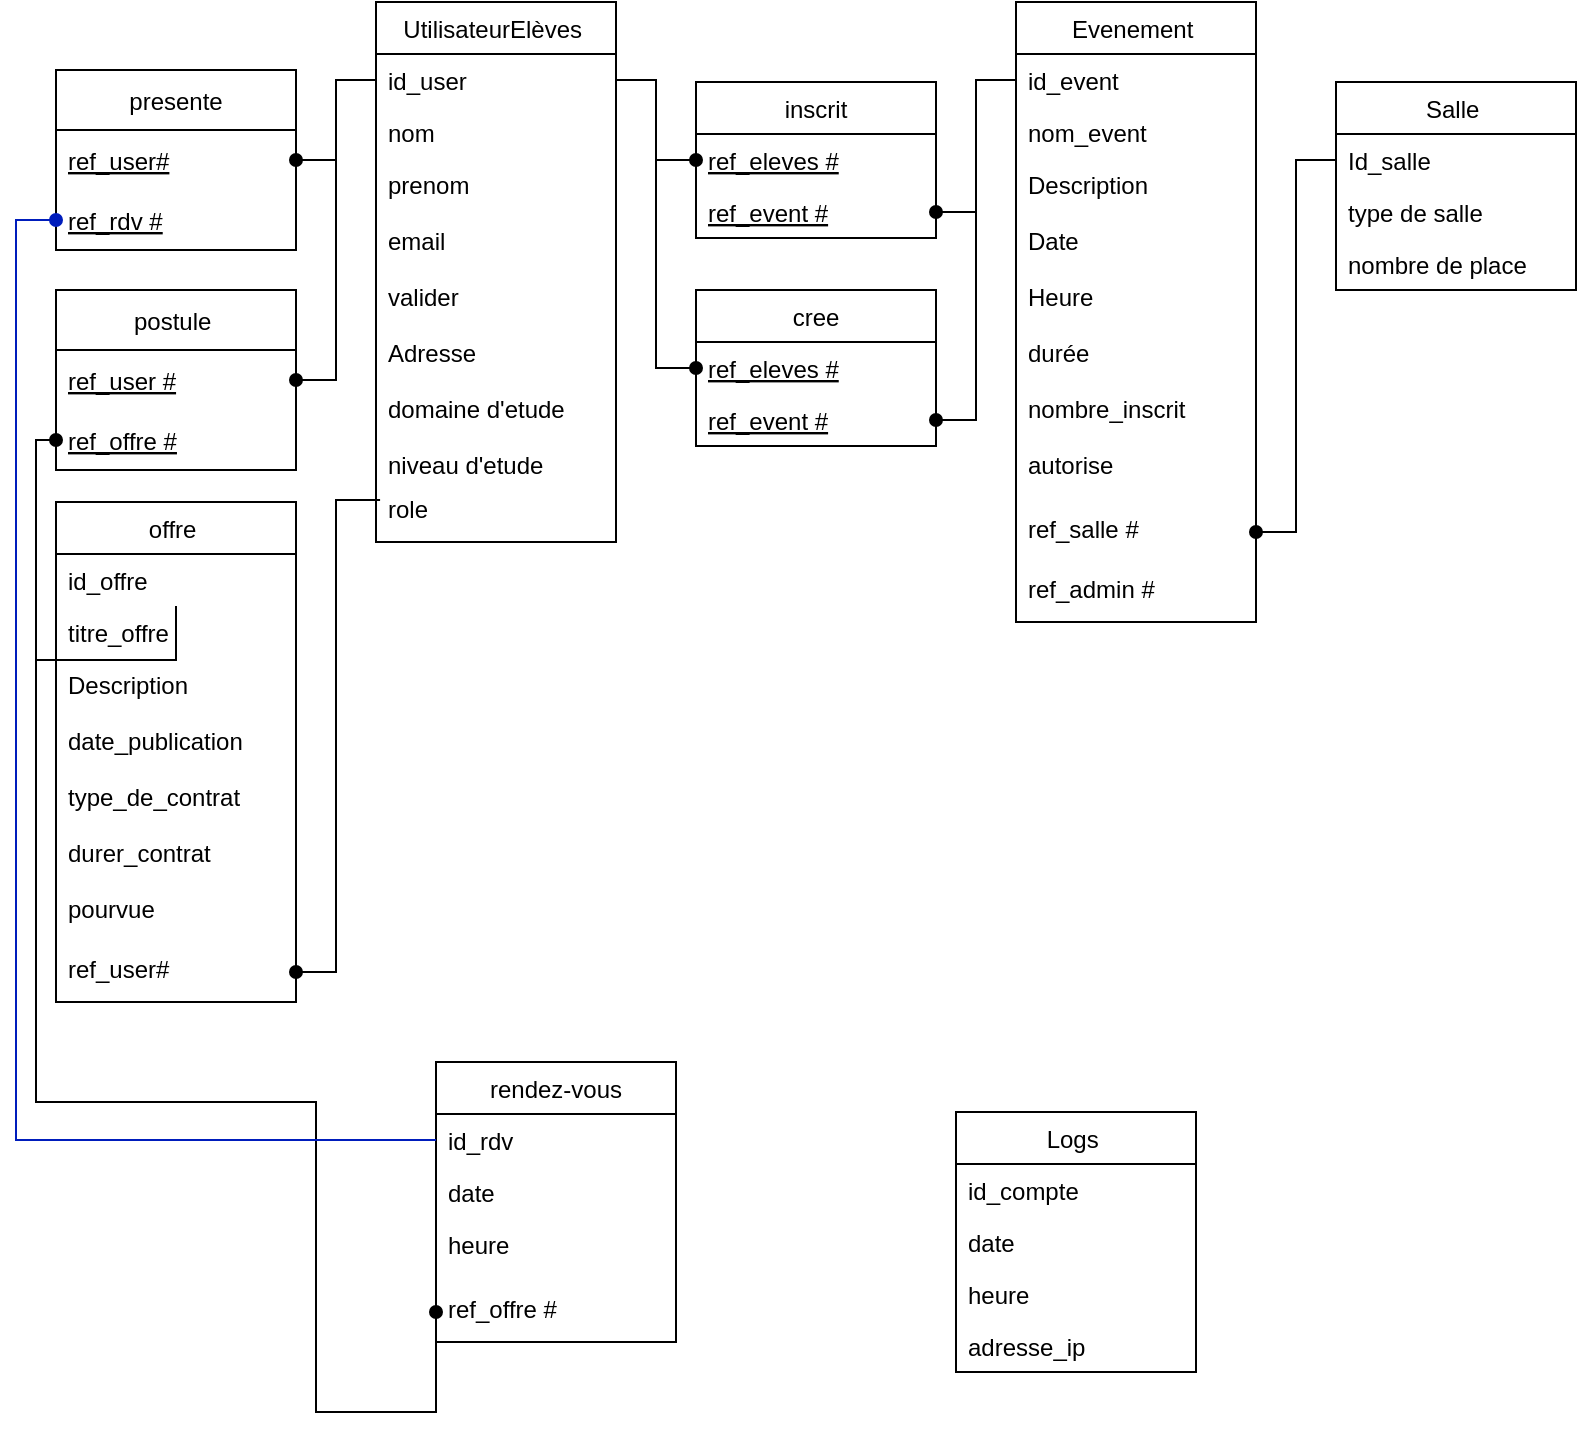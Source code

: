 <mxfile version="20.5.3" type="embed"><diagram id="2naHUP0Jf4CGu1XOD5bx" name="Page-1"><mxGraphModel dx="1595" dy="519" grid="1" gridSize="10" guides="1" tooltips="1" connect="1" arrows="1" fold="1" page="1" pageScale="1" pageWidth="827" pageHeight="1169" math="0" shadow="0"><root><mxCell id="0"/><mxCell id="1" parent="0"/><mxCell id="uDMKsp8AjRwjAYGQzWfB-1" value="UtilisateurElèves " style="swimlane;fontStyle=0;childLayout=stackLayout;horizontal=1;startSize=26;fillColor=none;horizontalStack=0;resizeParent=1;resizeParentMax=0;resizeLast=0;collapsible=1;marginBottom=0;" parent="1" vertex="1"><mxGeometry x="-640" y="30" width="120" height="270" as="geometry"/></mxCell><mxCell id="uDMKsp8AjRwjAYGQzWfB-2" value="id_user" style="text;strokeColor=none;fillColor=none;align=left;verticalAlign=top;spacingLeft=4;spacingRight=4;overflow=hidden;rotatable=0;points=[[0,0.5],[1,0.5]];portConstraint=eastwest;" parent="uDMKsp8AjRwjAYGQzWfB-1" vertex="1"><mxGeometry y="26" width="120" height="26" as="geometry"/></mxCell><mxCell id="uDMKsp8AjRwjAYGQzWfB-3" value="nom&#10;" style="text;strokeColor=none;fillColor=none;align=left;verticalAlign=top;spacingLeft=4;spacingRight=4;overflow=hidden;rotatable=0;points=[[0,0.5],[1,0.5]];portConstraint=eastwest;" parent="uDMKsp8AjRwjAYGQzWfB-1" vertex="1"><mxGeometry y="52" width="120" height="26" as="geometry"/></mxCell><mxCell id="uDMKsp8AjRwjAYGQzWfB-4" value="prenom&#10;&#10;email &#10;&#10;valider &#10;&#10;Adresse &#10;&#10;domaine d'etude &#10;&#10;niveau d'etude " style="text;strokeColor=none;fillColor=none;align=left;verticalAlign=top;spacingLeft=4;spacingRight=4;overflow=hidden;rotatable=0;points=[[0,0.5],[1,0.5]];portConstraint=eastwest;" parent="uDMKsp8AjRwjAYGQzWfB-1" vertex="1"><mxGeometry y="78" width="120" height="162" as="geometry"/></mxCell><mxCell id="r367V5P4rf6iQ48ipHcj-1" value="role " style="text;strokeColor=none;fillColor=none;align=left;verticalAlign=top;spacingLeft=4;spacingRight=4;overflow=hidden;rotatable=0;points=[[0,0.5],[1,0.5]];portConstraint=eastwest;" parent="uDMKsp8AjRwjAYGQzWfB-1" vertex="1"><mxGeometry y="240" width="120" height="30" as="geometry"/></mxCell><mxCell id="uDMKsp8AjRwjAYGQzWfB-5" value="inscrit" style="swimlane;fontStyle=0;childLayout=stackLayout;horizontal=1;startSize=26;fillColor=none;horizontalStack=0;resizeParent=1;resizeParentMax=0;resizeLast=0;collapsible=1;marginBottom=0;" parent="1" vertex="1"><mxGeometry x="-480" y="70" width="120" height="78" as="geometry"/></mxCell><mxCell id="uDMKsp8AjRwjAYGQzWfB-6" value="ref_eleves #" style="text;strokeColor=none;fillColor=none;align=left;verticalAlign=top;spacingLeft=4;spacingRight=4;overflow=hidden;rotatable=0;points=[[0,0.5],[1,0.5]];portConstraint=eastwest;fontStyle=4" parent="uDMKsp8AjRwjAYGQzWfB-5" vertex="1"><mxGeometry y="26" width="120" height="26" as="geometry"/></mxCell><mxCell id="uDMKsp8AjRwjAYGQzWfB-7" value="ref_event #" style="text;strokeColor=none;fillColor=none;align=left;verticalAlign=top;spacingLeft=4;spacingRight=4;overflow=hidden;rotatable=0;points=[[0,0.5],[1,0.5]];portConstraint=eastwest;fontStyle=4" parent="uDMKsp8AjRwjAYGQzWfB-5" vertex="1"><mxGeometry y="52" width="120" height="26" as="geometry"/></mxCell><mxCell id="uDMKsp8AjRwjAYGQzWfB-9" value="Evenement " style="swimlane;fontStyle=0;childLayout=stackLayout;horizontal=1;startSize=26;fillColor=none;horizontalStack=0;resizeParent=1;resizeParentMax=0;resizeLast=0;collapsible=1;marginBottom=0;" parent="1" vertex="1"><mxGeometry x="-320" y="30" width="120" height="310" as="geometry"/></mxCell><mxCell id="uDMKsp8AjRwjAYGQzWfB-10" value="id_event " style="text;strokeColor=none;fillColor=none;align=left;verticalAlign=top;spacingLeft=4;spacingRight=4;overflow=hidden;rotatable=0;points=[[0,0.5],[1,0.5]];portConstraint=eastwest;" parent="uDMKsp8AjRwjAYGQzWfB-9" vertex="1"><mxGeometry y="26" width="120" height="26" as="geometry"/></mxCell><mxCell id="uDMKsp8AjRwjAYGQzWfB-11" value="nom_event" style="text;strokeColor=none;fillColor=none;align=left;verticalAlign=top;spacingLeft=4;spacingRight=4;overflow=hidden;rotatable=0;points=[[0,0.5],[1,0.5]];portConstraint=eastwest;" parent="uDMKsp8AjRwjAYGQzWfB-9" vertex="1"><mxGeometry y="52" width="120" height="26" as="geometry"/></mxCell><mxCell id="uDMKsp8AjRwjAYGQzWfB-12" value="Description&#10;&#10;Date &#10;&#10;Heure &#10;&#10;durée &#10;&#10;nombre_inscrit &#10;&#10;autorise " style="text;strokeColor=none;fillColor=none;align=left;verticalAlign=top;spacingLeft=4;spacingRight=4;overflow=hidden;rotatable=0;points=[[0,0.5],[1,0.5]];portConstraint=eastwest;" parent="uDMKsp8AjRwjAYGQzWfB-9" vertex="1"><mxGeometry y="78" width="120" height="172" as="geometry"/></mxCell><mxCell id="uDMKsp8AjRwjAYGQzWfB-27" value="ref_salle #" style="text;strokeColor=none;fillColor=none;align=left;verticalAlign=top;spacingLeft=4;spacingRight=4;overflow=hidden;rotatable=0;points=[[0,0.5],[1,0.5]];portConstraint=eastwest;" parent="uDMKsp8AjRwjAYGQzWfB-9" vertex="1"><mxGeometry y="250" width="120" height="30" as="geometry"/></mxCell><mxCell id="0Kl0KZCjWH0iGxKPfMm2-67" value="ref_admin #" style="text;strokeColor=none;fillColor=none;align=left;verticalAlign=top;spacingLeft=4;spacingRight=4;overflow=hidden;rotatable=0;points=[[0,0.5],[1,0.5]];portConstraint=eastwest;" parent="uDMKsp8AjRwjAYGQzWfB-9" vertex="1"><mxGeometry y="280" width="120" height="30" as="geometry"/></mxCell><mxCell id="uDMKsp8AjRwjAYGQzWfB-14" value="" style="edgeStyle=orthogonalEdgeStyle;rounded=0;orthogonalLoop=1;jettySize=auto;html=1;endArrow=oval;endFill=1;entryX=1;entryY=0.5;entryDx=0;entryDy=0;" parent="1" source="uDMKsp8AjRwjAYGQzWfB-10" target="uDMKsp8AjRwjAYGQzWfB-7" edge="1"><mxGeometry relative="1" as="geometry"/></mxCell><mxCell id="uDMKsp8AjRwjAYGQzWfB-15" value="" style="edgeStyle=orthogonalEdgeStyle;rounded=0;orthogonalLoop=1;jettySize=auto;html=1;endArrow=oval;endFill=1;entryX=0;entryY=0.5;entryDx=0;entryDy=0;" parent="1" source="uDMKsp8AjRwjAYGQzWfB-2" target="uDMKsp8AjRwjAYGQzWfB-17" edge="1"><mxGeometry relative="1" as="geometry"/></mxCell><mxCell id="uDMKsp8AjRwjAYGQzWfB-16" value="cree" style="swimlane;fontStyle=0;childLayout=stackLayout;horizontal=1;startSize=26;fillColor=none;horizontalStack=0;resizeParent=1;resizeParentMax=0;resizeLast=0;collapsible=1;marginBottom=0;" parent="1" vertex="1"><mxGeometry x="-480" y="174" width="120" height="78" as="geometry"/></mxCell><mxCell id="uDMKsp8AjRwjAYGQzWfB-17" value="ref_eleves #" style="text;strokeColor=none;fillColor=none;align=left;verticalAlign=top;spacingLeft=4;spacingRight=4;overflow=hidden;rotatable=0;points=[[0,0.5],[1,0.5]];portConstraint=eastwest;fontStyle=4" parent="uDMKsp8AjRwjAYGQzWfB-16" vertex="1"><mxGeometry y="26" width="120" height="26" as="geometry"/></mxCell><mxCell id="uDMKsp8AjRwjAYGQzWfB-18" value="ref_event #" style="text;strokeColor=none;fillColor=none;align=left;verticalAlign=top;spacingLeft=4;spacingRight=4;overflow=hidden;rotatable=0;points=[[0,0.5],[1,0.5]];portConstraint=eastwest;fontStyle=4" parent="uDMKsp8AjRwjAYGQzWfB-16" vertex="1"><mxGeometry y="52" width="120" height="26" as="geometry"/></mxCell><mxCell id="uDMKsp8AjRwjAYGQzWfB-19" value="" style="edgeStyle=orthogonalEdgeStyle;rounded=0;orthogonalLoop=1;jettySize=auto;html=1;endArrow=oval;endFill=1;" parent="1" source="uDMKsp8AjRwjAYGQzWfB-2" target="0Kl0KZCjWH0iGxKPfMm2-37" edge="1"><mxGeometry relative="1" as="geometry"/></mxCell><mxCell id="uDMKsp8AjRwjAYGQzWfB-21" value="Salle " style="swimlane;fontStyle=0;childLayout=stackLayout;horizontal=1;startSize=26;fillColor=none;horizontalStack=0;resizeParent=1;resizeParentMax=0;resizeLast=0;collapsible=1;marginBottom=0;" parent="1" vertex="1"><mxGeometry x="-160" y="70" width="120" height="104" as="geometry"/></mxCell><mxCell id="uDMKsp8AjRwjAYGQzWfB-22" value="Id_salle " style="text;strokeColor=none;fillColor=none;align=left;verticalAlign=top;spacingLeft=4;spacingRight=4;overflow=hidden;rotatable=0;points=[[0,0.5],[1,0.5]];portConstraint=eastwest;" parent="uDMKsp8AjRwjAYGQzWfB-21" vertex="1"><mxGeometry y="26" width="120" height="26" as="geometry"/></mxCell><mxCell id="uDMKsp8AjRwjAYGQzWfB-23" value="type de salle " style="text;strokeColor=none;fillColor=none;align=left;verticalAlign=top;spacingLeft=4;spacingRight=4;overflow=hidden;rotatable=0;points=[[0,0.5],[1,0.5]];portConstraint=eastwest;" parent="uDMKsp8AjRwjAYGQzWfB-21" vertex="1"><mxGeometry y="52" width="120" height="26" as="geometry"/></mxCell><mxCell id="uDMKsp8AjRwjAYGQzWfB-24" value="nombre de place " style="text;strokeColor=none;fillColor=none;align=left;verticalAlign=top;spacingLeft=4;spacingRight=4;overflow=hidden;rotatable=0;points=[[0,0.5],[1,0.5]];portConstraint=eastwest;" parent="uDMKsp8AjRwjAYGQzWfB-21" vertex="1"><mxGeometry y="78" width="120" height="26" as="geometry"/></mxCell><mxCell id="uDMKsp8AjRwjAYGQzWfB-31" style="edgeStyle=orthogonalEdgeStyle;rounded=0;orthogonalLoop=1;jettySize=auto;html=1;exitX=0;exitY=0.5;exitDx=0;exitDy=0;endArrow=oval;endFill=1;" parent="1" source="uDMKsp8AjRwjAYGQzWfB-22" target="uDMKsp8AjRwjAYGQzWfB-27" edge="1"><mxGeometry relative="1" as="geometry"/></mxCell><mxCell id="0Kl0KZCjWH0iGxKPfMm2-17" value="" style="edgeStyle=orthogonalEdgeStyle;rounded=0;orthogonalLoop=1;jettySize=auto;html=1;startArrow=none;startFill=0;endArrow=oval;endFill=1;entryX=1;entryY=0.5;entryDx=0;entryDy=0;" parent="1" source="uDMKsp8AjRwjAYGQzWfB-10" target="uDMKsp8AjRwjAYGQzWfB-18" edge="1"><mxGeometry relative="1" as="geometry"/></mxCell><mxCell id="0Kl0KZCjWH0iGxKPfMm2-18" value="offre " style="swimlane;fontStyle=0;childLayout=stackLayout;horizontal=1;startSize=26;fillColor=none;horizontalStack=0;resizeParent=1;resizeParentMax=0;resizeLast=0;collapsible=1;marginBottom=0;" parent="1" vertex="1"><mxGeometry x="-800" y="280" width="120" height="250" as="geometry"/></mxCell><mxCell id="0Kl0KZCjWH0iGxKPfMm2-19" value="id_offre " style="text;strokeColor=none;fillColor=none;align=left;verticalAlign=top;spacingLeft=4;spacingRight=4;overflow=hidden;rotatable=0;points=[[0,0.5],[1,0.5]];portConstraint=eastwest;" parent="0Kl0KZCjWH0iGxKPfMm2-18" vertex="1"><mxGeometry y="26" width="120" height="26" as="geometry"/></mxCell><mxCell id="0Kl0KZCjWH0iGxKPfMm2-20" value="titre_offre " style="text;strokeColor=none;fillColor=none;align=left;verticalAlign=top;spacingLeft=4;spacingRight=4;overflow=hidden;rotatable=0;points=[[0,0.5],[1,0.5]];portConstraint=eastwest;" parent="0Kl0KZCjWH0iGxKPfMm2-18" vertex="1"><mxGeometry y="52" width="120" height="26" as="geometry"/></mxCell><mxCell id="0Kl0KZCjWH0iGxKPfMm2-21" value="Description&#10;&#10;date_publication &#10;&#10;type_de_contrat&#10;&#10;durer_contrat&#10;&#10;pourvue " style="text;strokeColor=none;fillColor=none;align=left;verticalAlign=top;spacingLeft=4;spacingRight=4;overflow=hidden;rotatable=0;points=[[0,0.5],[1,0.5]];portConstraint=eastwest;" parent="0Kl0KZCjWH0iGxKPfMm2-18" vertex="1"><mxGeometry y="78" width="120" height="142" as="geometry"/></mxCell><mxCell id="0Kl0KZCjWH0iGxKPfMm2-22" value="ref_user#" style="text;strokeColor=none;fillColor=none;align=left;verticalAlign=top;spacingLeft=4;spacingRight=4;overflow=hidden;rotatable=0;points=[[0,0.5],[1,0.5]];portConstraint=eastwest;" parent="0Kl0KZCjWH0iGxKPfMm2-18" vertex="1"><mxGeometry y="220" width="120" height="30" as="geometry"/></mxCell><mxCell id="0Kl0KZCjWH0iGxKPfMm2-34" value="" style="edgeStyle=orthogonalEdgeStyle;rounded=0;orthogonalLoop=1;jettySize=auto;html=1;startArrow=none;startFill=0;endArrow=oval;endFill=1;entryX=1;entryY=0.5;entryDx=0;entryDy=0;exitX=0.017;exitY=0.3;exitDx=0;exitDy=0;exitPerimeter=0;" parent="1" source="r367V5P4rf6iQ48ipHcj-1" target="0Kl0KZCjWH0iGxKPfMm2-22" edge="1"><mxGeometry relative="1" as="geometry"><mxPoint x="-640" y="359" as="sourcePoint"/></mxGeometry></mxCell><mxCell id="0Kl0KZCjWH0iGxKPfMm2-36" value="postule " style="swimlane;fontStyle=0;childLayout=stackLayout;horizontal=1;startSize=30;horizontalStack=0;resizeParent=1;resizeParentMax=0;resizeLast=0;collapsible=1;marginBottom=0;" parent="1" vertex="1"><mxGeometry x="-800" y="174" width="120" height="90" as="geometry"/></mxCell><mxCell id="0Kl0KZCjWH0iGxKPfMm2-37" value="ref_user #" style="text;strokeColor=none;fillColor=none;align=left;verticalAlign=middle;spacingLeft=4;spacingRight=4;overflow=hidden;points=[[0,0.5],[1,0.5]];portConstraint=eastwest;rotatable=0;fontStyle=4" parent="0Kl0KZCjWH0iGxKPfMm2-36" vertex="1"><mxGeometry y="30" width="120" height="30" as="geometry"/></mxCell><mxCell id="0Kl0KZCjWH0iGxKPfMm2-46" value="ref_offre #" style="text;strokeColor=none;fillColor=none;align=left;verticalAlign=middle;spacingLeft=4;spacingRight=4;overflow=hidden;points=[[0,0.5],[1,0.5]];portConstraint=eastwest;rotatable=0;fontStyle=4" parent="0Kl0KZCjWH0iGxKPfMm2-36" vertex="1"><mxGeometry y="60" width="120" height="30" as="geometry"/></mxCell><mxCell id="0Kl0KZCjWH0iGxKPfMm2-43" value="" style="edgeStyle=orthogonalEdgeStyle;rounded=0;orthogonalLoop=1;jettySize=auto;html=1;startArrow=none;startFill=0;endArrow=oval;endFill=1;" parent="1" source="uDMKsp8AjRwjAYGQzWfB-2" target="uDMKsp8AjRwjAYGQzWfB-6" edge="1"><mxGeometry relative="1" as="geometry"/></mxCell><mxCell id="0Kl0KZCjWH0iGxKPfMm2-48" value="" style="edgeStyle=orthogonalEdgeStyle;rounded=0;orthogonalLoop=1;jettySize=auto;html=1;startArrow=none;startFill=0;endArrow=oval;endFill=1;entryX=0;entryY=0.5;entryDx=0;entryDy=0;" parent="1" source="0Kl0KZCjWH0iGxKPfMm2-19" target="0Kl0KZCjWH0iGxKPfMm2-46" edge="1"><mxGeometry relative="1" as="geometry"><Array as="points"><mxPoint x="-810" y="359"/><mxPoint x="-810" y="249"/></Array></mxGeometry></mxCell><mxCell id="0Kl0KZCjWH0iGxKPfMm2-49" value="rendez-vous" style="swimlane;fontStyle=0;childLayout=stackLayout;horizontal=1;startSize=26;fillColor=none;horizontalStack=0;resizeParent=1;resizeParentMax=0;resizeLast=0;collapsible=1;marginBottom=0;" parent="1" vertex="1"><mxGeometry x="-610" y="560" width="120" height="140" as="geometry"/></mxCell><mxCell id="0Kl0KZCjWH0iGxKPfMm2-50" value="id_rdv" style="text;strokeColor=none;fillColor=none;align=left;verticalAlign=top;spacingLeft=4;spacingRight=4;overflow=hidden;rotatable=0;points=[[0,0.5],[1,0.5]];portConstraint=eastwest;" parent="0Kl0KZCjWH0iGxKPfMm2-49" vertex="1"><mxGeometry y="26" width="120" height="26" as="geometry"/></mxCell><mxCell id="0Kl0KZCjWH0iGxKPfMm2-51" value="date" style="text;strokeColor=none;fillColor=none;align=left;verticalAlign=top;spacingLeft=4;spacingRight=4;overflow=hidden;rotatable=0;points=[[0,0.5],[1,0.5]];portConstraint=eastwest;" parent="0Kl0KZCjWH0iGxKPfMm2-49" vertex="1"><mxGeometry y="52" width="120" height="26" as="geometry"/></mxCell><mxCell id="0Kl0KZCjWH0iGxKPfMm2-52" value="heure &#10;&#10;" style="text;strokeColor=none;fillColor=none;align=left;verticalAlign=top;spacingLeft=4;spacingRight=4;overflow=hidden;rotatable=0;points=[[0,0.5],[1,0.5]];portConstraint=eastwest;" parent="0Kl0KZCjWH0iGxKPfMm2-49" vertex="1"><mxGeometry y="78" width="120" height="32" as="geometry"/></mxCell><mxCell id="0Kl0KZCjWH0iGxKPfMm2-53" value="ref_offre #" style="text;strokeColor=none;fillColor=none;align=left;verticalAlign=top;spacingLeft=4;spacingRight=4;overflow=hidden;rotatable=0;points=[[0,0.5],[1,0.5]];portConstraint=eastwest;" parent="0Kl0KZCjWH0iGxKPfMm2-49" vertex="1"><mxGeometry y="110" width="120" height="30" as="geometry"/></mxCell><mxCell id="0Kl0KZCjWH0iGxKPfMm2-55" value="" style="edgeStyle=orthogonalEdgeStyle;rounded=0;orthogonalLoop=1;jettySize=auto;html=1;startArrow=none;startFill=0;endArrow=oval;endFill=1;entryX=0;entryY=0.5;entryDx=0;entryDy=0;" parent="1" source="0Kl0KZCjWH0iGxKPfMm2-19" target="0Kl0KZCjWH0iGxKPfMm2-53" edge="1"><mxGeometry relative="1" as="geometry"><mxPoint x="-820" y="630" as="targetPoint"/><Array as="points"><mxPoint x="-810" y="359"/><mxPoint x="-810" y="580"/><mxPoint x="-670" y="580"/><mxPoint x="-670" y="735"/></Array></mxGeometry></mxCell><mxCell id="0Kl0KZCjWH0iGxKPfMm2-56" value="presente" style="swimlane;fontStyle=0;childLayout=stackLayout;horizontal=1;startSize=30;horizontalStack=0;resizeParent=1;resizeParentMax=0;resizeLast=0;collapsible=1;marginBottom=0;" parent="1" vertex="1"><mxGeometry x="-800" y="64" width="120" height="90" as="geometry"/></mxCell><mxCell id="0Kl0KZCjWH0iGxKPfMm2-57" value="ref_user#" style="text;strokeColor=none;fillColor=none;align=left;verticalAlign=middle;spacingLeft=4;spacingRight=4;overflow=hidden;points=[[0,0.5],[1,0.5]];portConstraint=eastwest;rotatable=0;fontStyle=4" parent="0Kl0KZCjWH0iGxKPfMm2-56" vertex="1"><mxGeometry y="30" width="120" height="30" as="geometry"/></mxCell><mxCell id="0Kl0KZCjWH0iGxKPfMm2-58" value="ref_rdv #" style="text;strokeColor=none;fillColor=none;align=left;verticalAlign=middle;spacingLeft=4;spacingRight=4;overflow=hidden;points=[[0,0.5],[1,0.5]];portConstraint=eastwest;rotatable=0;fontStyle=4" parent="0Kl0KZCjWH0iGxKPfMm2-56" vertex="1"><mxGeometry y="60" width="120" height="30" as="geometry"/></mxCell><mxCell id="0Kl0KZCjWH0iGxKPfMm2-59" value="" style="edgeStyle=orthogonalEdgeStyle;rounded=0;orthogonalLoop=1;jettySize=auto;html=1;startArrow=none;startFill=0;endArrow=oval;endFill=1;" parent="1" source="uDMKsp8AjRwjAYGQzWfB-2" target="0Kl0KZCjWH0iGxKPfMm2-57" edge="1"><mxGeometry relative="1" as="geometry"/></mxCell><mxCell id="0Kl0KZCjWH0iGxKPfMm2-62" value="" style="edgeStyle=orthogonalEdgeStyle;rounded=0;orthogonalLoop=1;jettySize=auto;html=1;startArrow=none;startFill=0;endArrow=oval;endFill=1;entryX=0;entryY=0.5;entryDx=0;entryDy=0;fillColor=#0050ef;strokeColor=#001DBC;" parent="1" source="0Kl0KZCjWH0iGxKPfMm2-50" target="0Kl0KZCjWH0iGxKPfMm2-58" edge="1"><mxGeometry relative="1" as="geometry"/></mxCell><mxCell id="r367V5P4rf6iQ48ipHcj-7" value="Logs " style="swimlane;fontStyle=0;childLayout=stackLayout;horizontal=1;startSize=26;fillColor=none;horizontalStack=0;resizeParent=1;resizeParentMax=0;resizeLast=0;collapsible=1;marginBottom=0;" parent="1" vertex="1"><mxGeometry x="-350" y="585" width="120" height="130" as="geometry"/></mxCell><mxCell id="r367V5P4rf6iQ48ipHcj-8" value="id_compte" style="text;strokeColor=none;fillColor=none;align=left;verticalAlign=top;spacingLeft=4;spacingRight=4;overflow=hidden;rotatable=0;points=[[0,0.5],[1,0.5]];portConstraint=eastwest;" parent="r367V5P4rf6iQ48ipHcj-7" vertex="1"><mxGeometry y="26" width="120" height="26" as="geometry"/></mxCell><mxCell id="r367V5P4rf6iQ48ipHcj-9" value="date " style="text;strokeColor=none;fillColor=none;align=left;verticalAlign=top;spacingLeft=4;spacingRight=4;overflow=hidden;rotatable=0;points=[[0,0.5],[1,0.5]];portConstraint=eastwest;" parent="r367V5P4rf6iQ48ipHcj-7" vertex="1"><mxGeometry y="52" width="120" height="26" as="geometry"/></mxCell><mxCell id="r367V5P4rf6iQ48ipHcj-10" value="heure " style="text;strokeColor=none;fillColor=none;align=left;verticalAlign=top;spacingLeft=4;spacingRight=4;overflow=hidden;rotatable=0;points=[[0,0.5],[1,0.5]];portConstraint=eastwest;" parent="r367V5P4rf6iQ48ipHcj-7" vertex="1"><mxGeometry y="78" width="120" height="26" as="geometry"/></mxCell><mxCell id="i0L20SIGQqLA-Nk1rgH1-1" value="adresse_ip&#10;" style="text;strokeColor=none;fillColor=none;align=left;verticalAlign=top;spacingLeft=4;spacingRight=4;overflow=hidden;rotatable=0;points=[[0,0.5],[1,0.5]];portConstraint=eastwest;" parent="r367V5P4rf6iQ48ipHcj-7" vertex="1"><mxGeometry y="104" width="120" height="26" as="geometry"/></mxCell></root></mxGraphModel></diagram></mxfile>